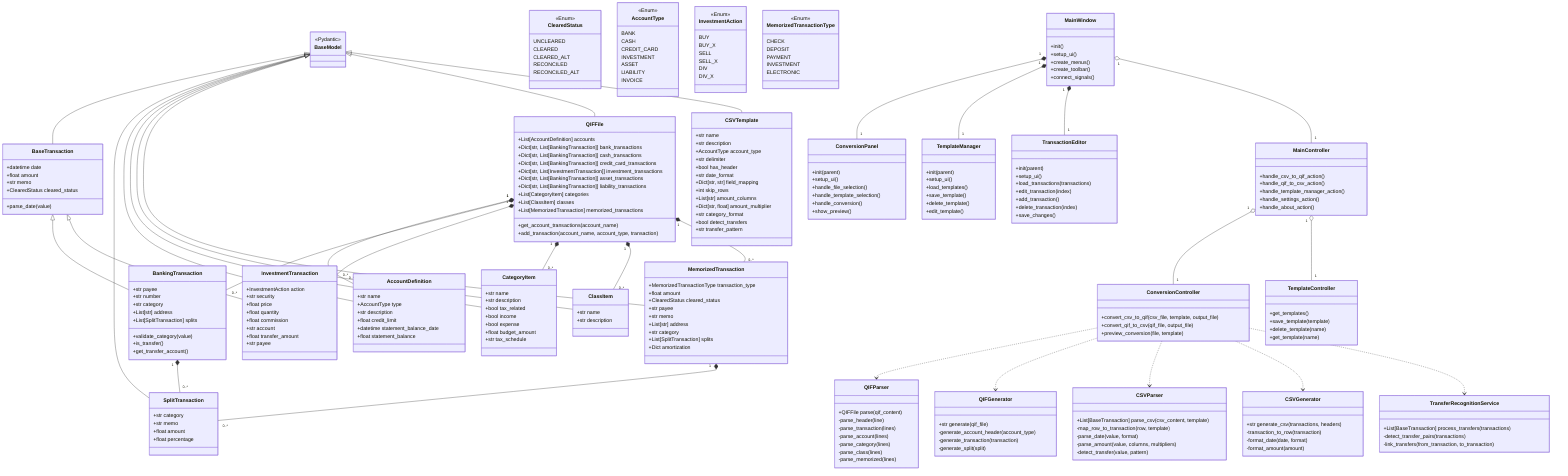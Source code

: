 classDiagram
    %% Model Classes
    class BaseModel {
        <<Pydantic>>
    }

    class BaseTransaction {
        +datetime date
        +float amount
        +str memo
        +ClearedStatus cleared_status
        +parse_date(value)
    }

    class BankingTransaction {
        +str payee
        +str number
        +str category
        +List[str] address
        +List[SplitTransaction] splits
        +validate_category(value)
        +is_transfer()
        +get_transfer_account()
    }

    class InvestmentTransaction {
        +InvestmentAction action
        +str security
        +float price
        +float quantity
        +float commission
        +str account
        +float transfer_amount
        +str payee
    }

    class SplitTransaction {
        +str category
        +str memo
        +float amount
        +float percentage
    }

    class AccountDefinition {
        +str name
        +AccountType type
        +str description
        +float credit_limit
        +datetime statement_balance_date
        +float statement_balance
    }

    class CategoryItem {
        +str name
        +str description
        +bool tax_related
        +bool income
        +bool expense
        +float budget_amount
        +str tax_schedule
    }

    class ClassItem {
        +str name
        +str description
    }

    class MemorizedTransaction {
        +MemorizedTransactionType transaction_type
        +float amount
        +ClearedStatus cleared_status
        +str payee
        +str memo
        +List[str] address
        +str category
        +List[SplitTransaction] splits
        +Dict amortization
    }

    class QIFFile {
        +List[AccountDefinition] accounts
        +Dict[str, List[BankingTransaction]] bank_transactions
        +Dict[str, List[BankingTransaction]] cash_transactions
        +Dict[str, List[BankingTransaction]] credit_card_transactions
        +Dict[str, List[InvestmentTransaction]] investment_transactions
        +Dict[str, List[BankingTransaction]] asset_transactions
        +Dict[str, List[BankingTransaction]] liability_transactions
        +List[CategoryItem] categories
        +List[ClassItem] classes
        +List[MemorizedTransaction] memorized_transactions
        +get_account_transactions(account_name)
        +add_transaction(account_name, account_type, transaction)
    }

    class CSVTemplate {
        +str name
        +str description
        +AccountType account_type
        +str delimiter
        +bool has_header
        +str date_format
        +Dict[str, str] field_mapping
        +int skip_rows
        +List[str] amount_columns
        +Dict[str, float] amount_multiplier
        +str category_format
        +bool detect_transfers
        +str transfer_pattern
    }

    %% Enum Classes
    class ClearedStatus {
        <<Enum>>
        UNCLEARED
        CLEARED
        CLEARED_ALT
        RECONCILED
        RECONCILED_ALT
    }

    class AccountType {
        <<Enum>>
        BANK
        CASH
        CREDIT_CARD
        INVESTMENT
        ASSET
        LIABILITY
        INVOICE
    }

    class InvestmentAction {
        <<Enum>>
        BUY
        BUY_X
        SELL
        SELL_X
        DIV
        DIV_X
        %% ... other action types
    }

    class MemorizedTransactionType {
        <<Enum>>
        CHECK
        DEPOSIT
        PAYMENT
        INVESTMENT
        ELECTRONIC
    }

    %% Service Classes
    class QIFParser {
        +QIFFile parse(qif_content)
        -parse_header(line)
        -parse_transaction(lines)
        -parse_account(lines)
        -parse_category(lines)
        -parse_class(lines)
        -parse_memorized(lines)
    }

    class QIFGenerator {
        +str generate(qif_file)
        -generate_account_header(account_type)
        -generate_transaction(transaction)
        -generate_split(split)
    }

    class CSVParser {
        +List[BaseTransaction] parse_csv(csv_content, template)
        -map_row_to_transaction(row, template)
        -parse_date(value, format)
        -parse_amount(value, columns, multipliers)
        -detect_transfer(value, pattern)
    }

    class CSVGenerator {
        +str generate_csv(transactions, headers)
        -transaction_to_row(transaction)
        -format_date(date, format)
        -format_amount(amount)
    }

    class TransferRecognitionService {
        +List[BaseTransaction] process_transfers(transactions)
        -detect_transfer_pairs(transactions)
        -link_transfers(from_transaction, to_transaction)
    }

    %% UI Classes
    class MainWindow {
        +init()
        +setup_ui()
        +create_menus()
        +create_toolbar()
        +connect_signals()
    }

    class ConversionPanel {
        +init(parent)
        +setup_ui()
        +handle_file_selection()
        +handle_template_selection()
        +handle_conversion()
        +show_preview()
    }

    class TemplateManager {
        +init(parent)
        +setup_ui()
        +load_templates()
        +save_template()
        +delete_template()
        +edit_template()
    }

    class TransactionEditor {
        +init(parent)
        +setup_ui()
        +load_transactions(transactions)
        +edit_transaction(index)
        +add_transaction()
        +delete_transaction(index)
        +save_changes()
    }

    %% Controller Classes
    class MainController {
        +handle_csv_to_qif_action()
        +handle_qif_to_csv_action()
        +handle_template_manager_action()
        +handle_settings_action()
        +handle_about_action()
    }

    class ConversionController {
        +convert_csv_to_qif(csv_file, template, output_file)
        +convert_qif_to_csv(qif_file, output_file)
        +preview_conversion(file, template)
    }

    class TemplateController {
        +get_templates()
        +save_template(template)
        +delete_template(name)
        +get_template(name)
    }

    %% Relationships
    BaseModel <|-- BaseTransaction
    BaseModel <|-- SplitTransaction
    BaseModel <|-- AccountDefinition
    BaseModel <|-- CategoryItem
    BaseModel <|-- ClassItem
    BaseModel <|-- MemorizedTransaction
    BaseModel <|-- QIFFile
    BaseModel <|-- CSVTemplate

    BaseTransaction <|-- BankingTransaction
    BaseTransaction <|-- InvestmentTransaction

    BankingTransaction "1" *-- "0..*" SplitTransaction
    MemorizedTransaction "1" *-- "0..*" SplitTransaction

    QIFFile "1" *-- "0..*" AccountDefinition
    QIFFile "1" *-- "0..*" BankingTransaction
    QIFFile "1" *-- "0..*" InvestmentTransaction
    QIFFile "1" *-- "0..*" CategoryItem
    QIFFile "1" *-- "0..*" ClassItem
    QIFFile "1" *-- "0..*" MemorizedTransaction

    MainWindow "1" *-- "1" ConversionPanel
    MainWindow "1" *-- "1" TemplateManager
    MainWindow "1" *-- "1" TransactionEditor

    MainWindow "1" o-- "1" MainController
    MainController "1" o-- "1" ConversionController
    MainController "1" o-- "1" TemplateController

    ConversionController ..> QIFParser
    ConversionController ..> QIFGenerator
    ConversionController ..> CSVParser
    ConversionController ..> CSVGenerator
    ConversionController ..> TransferRecognitionService